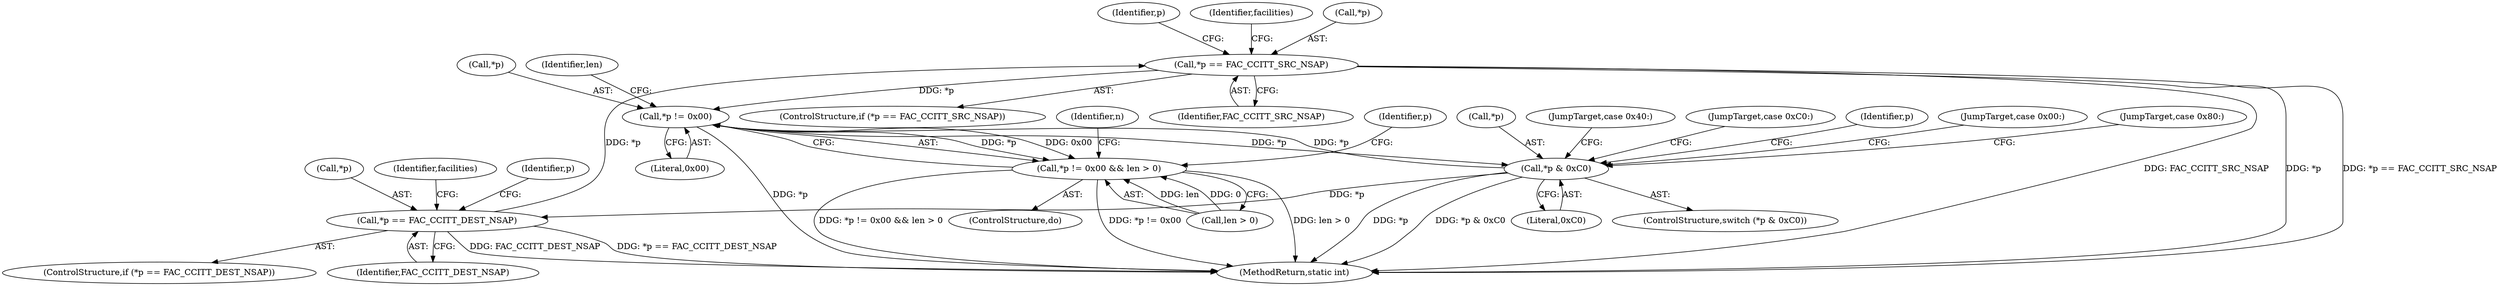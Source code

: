 digraph "0_linux_be20250c13f88375345ad99950190685eda51eb8@pointer" {
"1000207" [label="(Call,*p == FAC_CCITT_SRC_NSAP)"];
"1000171" [label="(Call,*p == FAC_CCITT_DEST_NSAP)"];
"1000115" [label="(Call,*p & 0xC0)"];
"1000259" [label="(Call,*p != 0x00)"];
"1000207" [label="(Call,*p == FAC_CCITT_SRC_NSAP)"];
"1000258" [label="(Call,*p != 0x00 && len > 0)"];
"1000267" [label="(Identifier,n)"];
"1000174" [label="(Identifier,FAC_CCITT_DEST_NSAP)"];
"1000120" [label="(JumpTarget,case 0x00:)"];
"1000142" [label="(JumpTarget,case 0x80:)"];
"1000264" [label="(Identifier,len)"];
"1000258" [label="(Call,*p != 0x00 && len > 0)"];
"1000210" [label="(Identifier,FAC_CCITT_SRC_NSAP)"];
"1000206" [label="(ControlStructure,if (*p == FAC_CCITT_SRC_NSAP))"];
"1000262" [label="(Literal,0x00)"];
"1000207" [label="(Call,*p == FAC_CCITT_SRC_NSAP)"];
"1000116" [label="(Call,*p)"];
"1000260" [label="(Call,*p)"];
"1000172" [label="(Call,*p)"];
"1000243" [label="(Identifier,p)"];
"1000131" [label="(JumpTarget,case 0x40:)"];
"1000215" [label="(Identifier,facilities)"];
"1000153" [label="(JumpTarget,case 0xC0:)"];
"1000263" [label="(Call,len > 0)"];
"1000179" [label="(Identifier,facilities)"];
"1000208" [label="(Call,*p)"];
"1000112" [label="(ControlStructure,do)"];
"1000170" [label="(ControlStructure,if (*p == FAC_CCITT_DEST_NSAP))"];
"1000115" [label="(Call,*p & 0xC0)"];
"1000117" [label="(Identifier,p)"];
"1000261" [label="(Identifier,p)"];
"1000209" [label="(Identifier,p)"];
"1000259" [label="(Call,*p != 0x00)"];
"1000268" [label="(MethodReturn,static int)"];
"1000171" [label="(Call,*p == FAC_CCITT_DEST_NSAP)"];
"1000114" [label="(ControlStructure,switch (*p & 0xC0))"];
"1000118" [label="(Literal,0xC0)"];
"1000207" -> "1000206"  [label="AST: "];
"1000207" -> "1000210"  [label="CFG: "];
"1000208" -> "1000207"  [label="AST: "];
"1000210" -> "1000207"  [label="AST: "];
"1000215" -> "1000207"  [label="CFG: "];
"1000243" -> "1000207"  [label="CFG: "];
"1000207" -> "1000268"  [label="DDG: FAC_CCITT_SRC_NSAP"];
"1000207" -> "1000268"  [label="DDG: *p"];
"1000207" -> "1000268"  [label="DDG: *p == FAC_CCITT_SRC_NSAP"];
"1000171" -> "1000207"  [label="DDG: *p"];
"1000207" -> "1000259"  [label="DDG: *p"];
"1000171" -> "1000170"  [label="AST: "];
"1000171" -> "1000174"  [label="CFG: "];
"1000172" -> "1000171"  [label="AST: "];
"1000174" -> "1000171"  [label="AST: "];
"1000179" -> "1000171"  [label="CFG: "];
"1000209" -> "1000171"  [label="CFG: "];
"1000171" -> "1000268"  [label="DDG: *p == FAC_CCITT_DEST_NSAP"];
"1000171" -> "1000268"  [label="DDG: FAC_CCITT_DEST_NSAP"];
"1000115" -> "1000171"  [label="DDG: *p"];
"1000115" -> "1000114"  [label="AST: "];
"1000115" -> "1000118"  [label="CFG: "];
"1000116" -> "1000115"  [label="AST: "];
"1000118" -> "1000115"  [label="AST: "];
"1000261" -> "1000115"  [label="CFG: "];
"1000120" -> "1000115"  [label="CFG: "];
"1000131" -> "1000115"  [label="CFG: "];
"1000142" -> "1000115"  [label="CFG: "];
"1000153" -> "1000115"  [label="CFG: "];
"1000115" -> "1000268"  [label="DDG: *p & 0xC0"];
"1000115" -> "1000268"  [label="DDG: *p"];
"1000259" -> "1000115"  [label="DDG: *p"];
"1000115" -> "1000259"  [label="DDG: *p"];
"1000259" -> "1000258"  [label="AST: "];
"1000259" -> "1000262"  [label="CFG: "];
"1000260" -> "1000259"  [label="AST: "];
"1000262" -> "1000259"  [label="AST: "];
"1000264" -> "1000259"  [label="CFG: "];
"1000258" -> "1000259"  [label="CFG: "];
"1000259" -> "1000268"  [label="DDG: *p"];
"1000259" -> "1000258"  [label="DDG: *p"];
"1000259" -> "1000258"  [label="DDG: 0x00"];
"1000258" -> "1000112"  [label="AST: "];
"1000258" -> "1000263"  [label="CFG: "];
"1000263" -> "1000258"  [label="AST: "];
"1000117" -> "1000258"  [label="CFG: "];
"1000267" -> "1000258"  [label="CFG: "];
"1000258" -> "1000268"  [label="DDG: *p != 0x00"];
"1000258" -> "1000268"  [label="DDG: len > 0"];
"1000258" -> "1000268"  [label="DDG: *p != 0x00 && len > 0"];
"1000263" -> "1000258"  [label="DDG: len"];
"1000263" -> "1000258"  [label="DDG: 0"];
}
